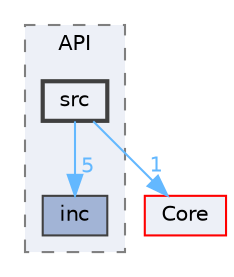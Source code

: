 digraph "Drivers/API/src"
{
 // LATEX_PDF_SIZE
  bgcolor="transparent";
  edge [fontname=Helvetica,fontsize=10,labelfontname=Helvetica,labelfontsize=10];
  node [fontname=Helvetica,fontsize=10,shape=box,height=0.2,width=0.4];
  compound=true
  subgraph clusterdir_9c636daed8643477636976788dd786b5 {
    graph [ bgcolor="#edf0f7", pencolor="grey50", label="API", fontname=Helvetica,fontsize=10 style="filled,dashed", URL="dir_9c636daed8643477636976788dd786b5.html",tooltip=""]
  dir_3687d230d630a5ddd385a272243b3a24 [label="inc", fillcolor="#a2b4d6", color="grey25", style="filled", URL="dir_3687d230d630a5ddd385a272243b3a24.html",tooltip=""];
  dir_2c8e5931748a0f2d62cc6a84991ef1bb [label="src", fillcolor="#edf0f7", color="grey25", style="filled,bold", URL="dir_2c8e5931748a0f2d62cc6a84991ef1bb.html",tooltip=""];
  }
  dir_c6310732a22f63c0c2fc5595561e68f1 [label="Core", fillcolor="#edf0f7", color="red", style="filled", URL="dir_c6310732a22f63c0c2fc5595561e68f1.html",tooltip=""];
  dir_2c8e5931748a0f2d62cc6a84991ef1bb->dir_3687d230d630a5ddd385a272243b3a24 [headlabel="5", labeldistance=1.5 headhref="dir_000013_000008.html" href="dir_000013_000008.html" color="steelblue1" fontcolor="steelblue1"];
  dir_2c8e5931748a0f2d62cc6a84991ef1bb->dir_c6310732a22f63c0c2fc5595561e68f1 [headlabel="1", labeldistance=1.5 headhref="dir_000013_000002.html" href="dir_000013_000002.html" color="steelblue1" fontcolor="steelblue1"];
}
